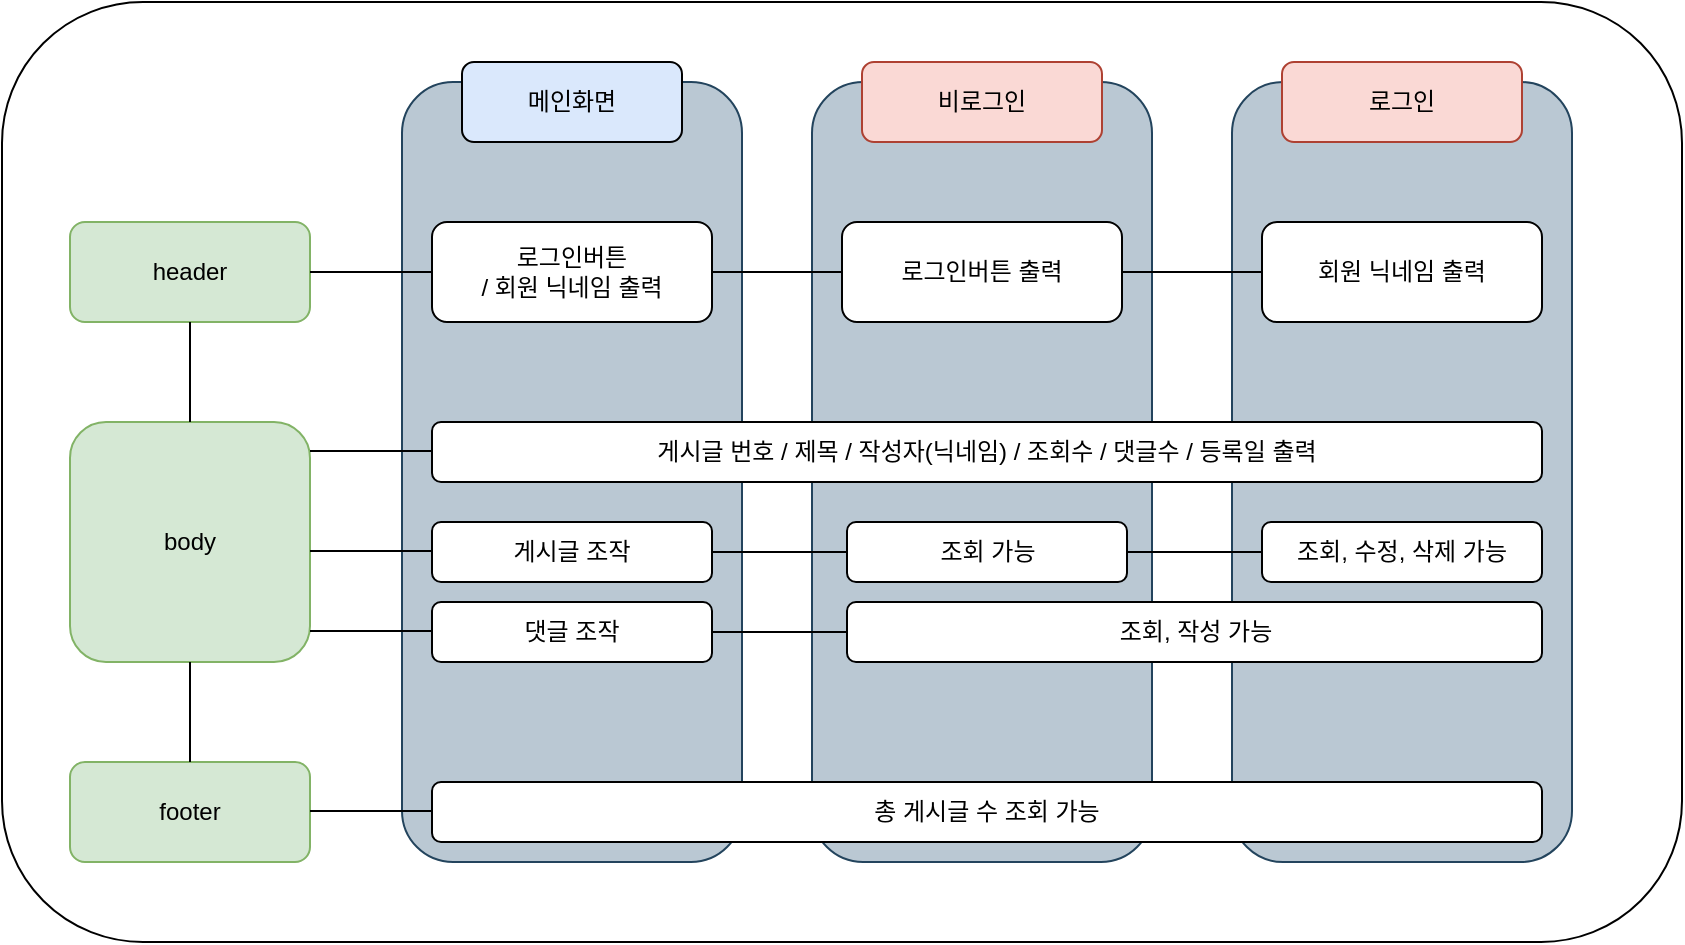 <mxfile version="14.8.0" type="github">
  <diagram id="0K440dnn0x9xGIZnRLtz" name="Page-1">
    <mxGraphModel dx="1302" dy="614" grid="1" gridSize="10" guides="1" tooltips="1" connect="1" arrows="1" fold="1" page="1" pageScale="1" pageWidth="200" pageHeight="200" math="0" shadow="0">
      <root>
        <mxCell id="0" />
        <mxCell id="1" parent="0" />
        <mxCell id="9fcss-TKLAggNk5AWwtI-24" value="" style="rounded=1;whiteSpace=wrap;html=1;fillColor=none;" vertex="1" parent="1">
          <mxGeometry x="-150" y="40" width="840" height="470" as="geometry" />
        </mxCell>
        <mxCell id="9fcss-TKLAggNk5AWwtI-23" value="" style="rounded=1;whiteSpace=wrap;html=1;fillColor=#bac8d3;strokeColor=#23445d;" vertex="1" parent="1">
          <mxGeometry x="465" y="80" width="170" height="390" as="geometry" />
        </mxCell>
        <mxCell id="9fcss-TKLAggNk5AWwtI-22" value="" style="rounded=1;whiteSpace=wrap;html=1;fillColor=#bac8d3;strokeColor=#23445d;" vertex="1" parent="1">
          <mxGeometry x="255" y="80" width="170" height="390" as="geometry" />
        </mxCell>
        <mxCell id="9fcss-TKLAggNk5AWwtI-21" value="" style="rounded=1;whiteSpace=wrap;html=1;fillColor=#bac8d3;strokeColor=#23445d;" vertex="1" parent="1">
          <mxGeometry x="50" y="80" width="170" height="390" as="geometry" />
        </mxCell>
        <mxCell id="n70uZZaXBDlNjVG5ATqL-1" value="메인화면" style="rounded=1;whiteSpace=wrap;html=1;fillColor=#dae8fc;" parent="1" vertex="1">
          <mxGeometry x="80" y="70" width="110" height="40" as="geometry" />
        </mxCell>
        <mxCell id="n70uZZaXBDlNjVG5ATqL-2" value="비로그인" style="whiteSpace=wrap;html=1;rounded=1;fillColor=#fad9d5;strokeColor=#ae4132;" parent="1" vertex="1">
          <mxGeometry x="280" y="70" width="120" height="40" as="geometry" />
        </mxCell>
        <mxCell id="9fcss-TKLAggNk5AWwtI-3" value="로그인" style="whiteSpace=wrap;html=1;rounded=1;fillColor=#fad9d5;strokeColor=#ae4132;" vertex="1" parent="1">
          <mxGeometry x="490" y="70" width="120" height="40" as="geometry" />
        </mxCell>
        <mxCell id="9fcss-TKLAggNk5AWwtI-4" value="header" style="rounded=1;whiteSpace=wrap;html=1;fillColor=#d5e8d4;strokeColor=#82b366;" vertex="1" parent="1">
          <mxGeometry x="-116" y="150" width="120" height="50" as="geometry" />
        </mxCell>
        <mxCell id="9fcss-TKLAggNk5AWwtI-5" value="body" style="rounded=1;whiteSpace=wrap;html=1;fillColor=#d5e8d4;strokeColor=#82b366;" vertex="1" parent="1">
          <mxGeometry x="-116" y="250" width="120" height="120" as="geometry" />
        </mxCell>
        <mxCell id="9fcss-TKLAggNk5AWwtI-6" value="footer" style="rounded=1;whiteSpace=wrap;html=1;fillColor=#d5e8d4;strokeColor=#82b366;" vertex="1" parent="1">
          <mxGeometry x="-116" y="420" width="120" height="50" as="geometry" />
        </mxCell>
        <mxCell id="9fcss-TKLAggNk5AWwtI-7" value="로그인버튼 &lt;br&gt;/ 회원 닉네임 출력" style="rounded=1;whiteSpace=wrap;html=1;" vertex="1" parent="1">
          <mxGeometry x="65" y="150" width="140" height="50" as="geometry" />
        </mxCell>
        <mxCell id="9fcss-TKLAggNk5AWwtI-8" value="" style="endArrow=none;html=1;exitX=0.5;exitY=1;exitDx=0;exitDy=0;entryX=0.5;entryY=0;entryDx=0;entryDy=0;" edge="1" parent="1" source="9fcss-TKLAggNk5AWwtI-4" target="9fcss-TKLAggNk5AWwtI-5">
          <mxGeometry width="50" height="50" relative="1" as="geometry">
            <mxPoint x="-81" y="220" as="sourcePoint" />
            <mxPoint x="-6" y="220" as="targetPoint" />
          </mxGeometry>
        </mxCell>
        <mxCell id="9fcss-TKLAggNk5AWwtI-9" value="" style="endArrow=none;html=1;exitX=0.5;exitY=1;exitDx=0;exitDy=0;entryX=0.5;entryY=0;entryDx=0;entryDy=0;" edge="1" parent="1" source="9fcss-TKLAggNk5AWwtI-5" target="9fcss-TKLAggNk5AWwtI-6">
          <mxGeometry width="50" height="50" relative="1" as="geometry">
            <mxPoint x="-61.5" y="290" as="sourcePoint" />
            <mxPoint x="-61.5" y="350" as="targetPoint" />
          </mxGeometry>
        </mxCell>
        <mxCell id="9fcss-TKLAggNk5AWwtI-10" value="로그인버튼&amp;nbsp;출력" style="rounded=1;whiteSpace=wrap;html=1;" vertex="1" parent="1">
          <mxGeometry x="270" y="150" width="140" height="50" as="geometry" />
        </mxCell>
        <mxCell id="9fcss-TKLAggNk5AWwtI-11" value="회원 닉네임 출력" style="rounded=1;whiteSpace=wrap;html=1;" vertex="1" parent="1">
          <mxGeometry x="480" y="150" width="140" height="50" as="geometry" />
        </mxCell>
        <mxCell id="9fcss-TKLAggNk5AWwtI-12" value="게시글 번호 / 제목 / 작성자(닉네임) / 조회수 / 댓글수 / 등록일 출력" style="rounded=1;whiteSpace=wrap;html=1;" vertex="1" parent="1">
          <mxGeometry x="65" y="250" width="555" height="30" as="geometry" />
        </mxCell>
        <mxCell id="9fcss-TKLAggNk5AWwtI-13" value="조회 가능" style="rounded=1;whiteSpace=wrap;html=1;" vertex="1" parent="1">
          <mxGeometry x="272.5" y="300" width="140" height="30" as="geometry" />
        </mxCell>
        <mxCell id="9fcss-TKLAggNk5AWwtI-14" value="조회, 수정, 삭제 가능" style="rounded=1;whiteSpace=wrap;html=1;" vertex="1" parent="1">
          <mxGeometry x="480" y="300" width="140" height="30" as="geometry" />
        </mxCell>
        <mxCell id="9fcss-TKLAggNk5AWwtI-15" value="게시글 조작" style="rounded=1;whiteSpace=wrap;html=1;" vertex="1" parent="1">
          <mxGeometry x="65" y="300" width="140" height="30" as="geometry" />
        </mxCell>
        <mxCell id="9fcss-TKLAggNk5AWwtI-17" value="댓글 조작" style="rounded=1;whiteSpace=wrap;html=1;" vertex="1" parent="1">
          <mxGeometry x="65" y="340" width="140" height="30" as="geometry" />
        </mxCell>
        <mxCell id="9fcss-TKLAggNk5AWwtI-19" value="조회, 작성 가능" style="rounded=1;whiteSpace=wrap;html=1;" vertex="1" parent="1">
          <mxGeometry x="272.5" y="340" width="347.5" height="30" as="geometry" />
        </mxCell>
        <mxCell id="9fcss-TKLAggNk5AWwtI-20" value="총 게시글 수 조회 가능" style="rounded=1;whiteSpace=wrap;html=1;" vertex="1" parent="1">
          <mxGeometry x="65" y="430" width="555" height="30" as="geometry" />
        </mxCell>
        <mxCell id="9fcss-TKLAggNk5AWwtI-25" value="" style="endArrow=none;html=1;exitX=1;exitY=0.5;exitDx=0;exitDy=0;entryX=0;entryY=0.5;entryDx=0;entryDy=0;" edge="1" parent="1" source="9fcss-TKLAggNk5AWwtI-4" target="9fcss-TKLAggNk5AWwtI-7">
          <mxGeometry width="50" height="50" relative="1" as="geometry">
            <mxPoint x="30" y="150" as="sourcePoint" />
            <mxPoint x="30" y="200" as="targetPoint" />
          </mxGeometry>
        </mxCell>
        <mxCell id="9fcss-TKLAggNk5AWwtI-26" value="" style="endArrow=none;html=1;exitX=1;exitY=0.5;exitDx=0;exitDy=0;entryX=0;entryY=0.5;entryDx=0;entryDy=0;" edge="1" parent="1">
          <mxGeometry width="50" height="50" relative="1" as="geometry">
            <mxPoint x="4" y="264.5" as="sourcePoint" />
            <mxPoint x="65" y="264.5" as="targetPoint" />
          </mxGeometry>
        </mxCell>
        <mxCell id="9fcss-TKLAggNk5AWwtI-27" value="" style="endArrow=none;html=1;exitX=1;exitY=0.5;exitDx=0;exitDy=0;entryX=0;entryY=0.5;entryDx=0;entryDy=0;" edge="1" parent="1">
          <mxGeometry width="50" height="50" relative="1" as="geometry">
            <mxPoint x="4" y="314.5" as="sourcePoint" />
            <mxPoint x="65" y="314.5" as="targetPoint" />
          </mxGeometry>
        </mxCell>
        <mxCell id="9fcss-TKLAggNk5AWwtI-28" value="" style="endArrow=none;html=1;exitX=1;exitY=0.5;exitDx=0;exitDy=0;entryX=0;entryY=0.5;entryDx=0;entryDy=0;" edge="1" parent="1">
          <mxGeometry width="50" height="50" relative="1" as="geometry">
            <mxPoint x="4" y="354.5" as="sourcePoint" />
            <mxPoint x="65" y="354.5" as="targetPoint" />
          </mxGeometry>
        </mxCell>
        <mxCell id="9fcss-TKLAggNk5AWwtI-29" value="" style="endArrow=none;html=1;exitX=1;exitY=0.5;exitDx=0;exitDy=0;entryX=0;entryY=0.5;entryDx=0;entryDy=0;" edge="1" parent="1">
          <mxGeometry width="50" height="50" relative="1" as="geometry">
            <mxPoint x="4" y="444.5" as="sourcePoint" />
            <mxPoint x="65" y="444.5" as="targetPoint" />
          </mxGeometry>
        </mxCell>
        <mxCell id="9fcss-TKLAggNk5AWwtI-30" value="" style="endArrow=none;html=1;exitX=1;exitY=0.5;exitDx=0;exitDy=0;entryX=0;entryY=0.5;entryDx=0;entryDy=0;" edge="1" parent="1" source="9fcss-TKLAggNk5AWwtI-17" target="9fcss-TKLAggNk5AWwtI-19">
          <mxGeometry width="50" height="50" relative="1" as="geometry">
            <mxPoint x="205" y="354.5" as="sourcePoint" />
            <mxPoint x="266" y="354.5" as="targetPoint" />
          </mxGeometry>
        </mxCell>
        <mxCell id="9fcss-TKLAggNk5AWwtI-31" value="" style="endArrow=none;html=1;exitX=1;exitY=0.5;exitDx=0;exitDy=0;entryX=0;entryY=0.5;entryDx=0;entryDy=0;" edge="1" parent="1" source="9fcss-TKLAggNk5AWwtI-7" target="9fcss-TKLAggNk5AWwtI-10">
          <mxGeometry width="50" height="50" relative="1" as="geometry">
            <mxPoint x="205" y="174.5" as="sourcePoint" />
            <mxPoint x="266" y="174.5" as="targetPoint" />
          </mxGeometry>
        </mxCell>
        <mxCell id="9fcss-TKLAggNk5AWwtI-32" value="" style="endArrow=none;html=1;entryX=0;entryY=0.5;entryDx=0;entryDy=0;exitX=1;exitY=0.5;exitDx=0;exitDy=0;" edge="1" parent="1" source="9fcss-TKLAggNk5AWwtI-10" target="9fcss-TKLAggNk5AWwtI-11">
          <mxGeometry width="50" height="50" relative="1" as="geometry">
            <mxPoint x="420" y="175" as="sourcePoint" />
            <mxPoint x="471" y="174.5" as="targetPoint" />
          </mxGeometry>
        </mxCell>
        <mxCell id="9fcss-TKLAggNk5AWwtI-33" value="" style="endArrow=none;html=1;exitX=1;exitY=0.5;exitDx=0;exitDy=0;entryX=0;entryY=0.5;entryDx=0;entryDy=0;" edge="1" parent="1" source="9fcss-TKLAggNk5AWwtI-15" target="9fcss-TKLAggNk5AWwtI-13">
          <mxGeometry width="50" height="50" relative="1" as="geometry">
            <mxPoint x="205" y="314.5" as="sourcePoint" />
            <mxPoint x="266" y="314.5" as="targetPoint" />
          </mxGeometry>
        </mxCell>
        <mxCell id="9fcss-TKLAggNk5AWwtI-34" value="" style="endArrow=none;html=1;exitX=1;exitY=0.5;exitDx=0;exitDy=0;entryX=0;entryY=0.5;entryDx=0;entryDy=0;" edge="1" parent="1" source="9fcss-TKLAggNk5AWwtI-13" target="9fcss-TKLAggNk5AWwtI-14">
          <mxGeometry width="50" height="50" relative="1" as="geometry">
            <mxPoint x="415.75" y="314.5" as="sourcePoint" />
            <mxPoint x="460" y="315" as="targetPoint" />
          </mxGeometry>
        </mxCell>
      </root>
    </mxGraphModel>
  </diagram>
</mxfile>
